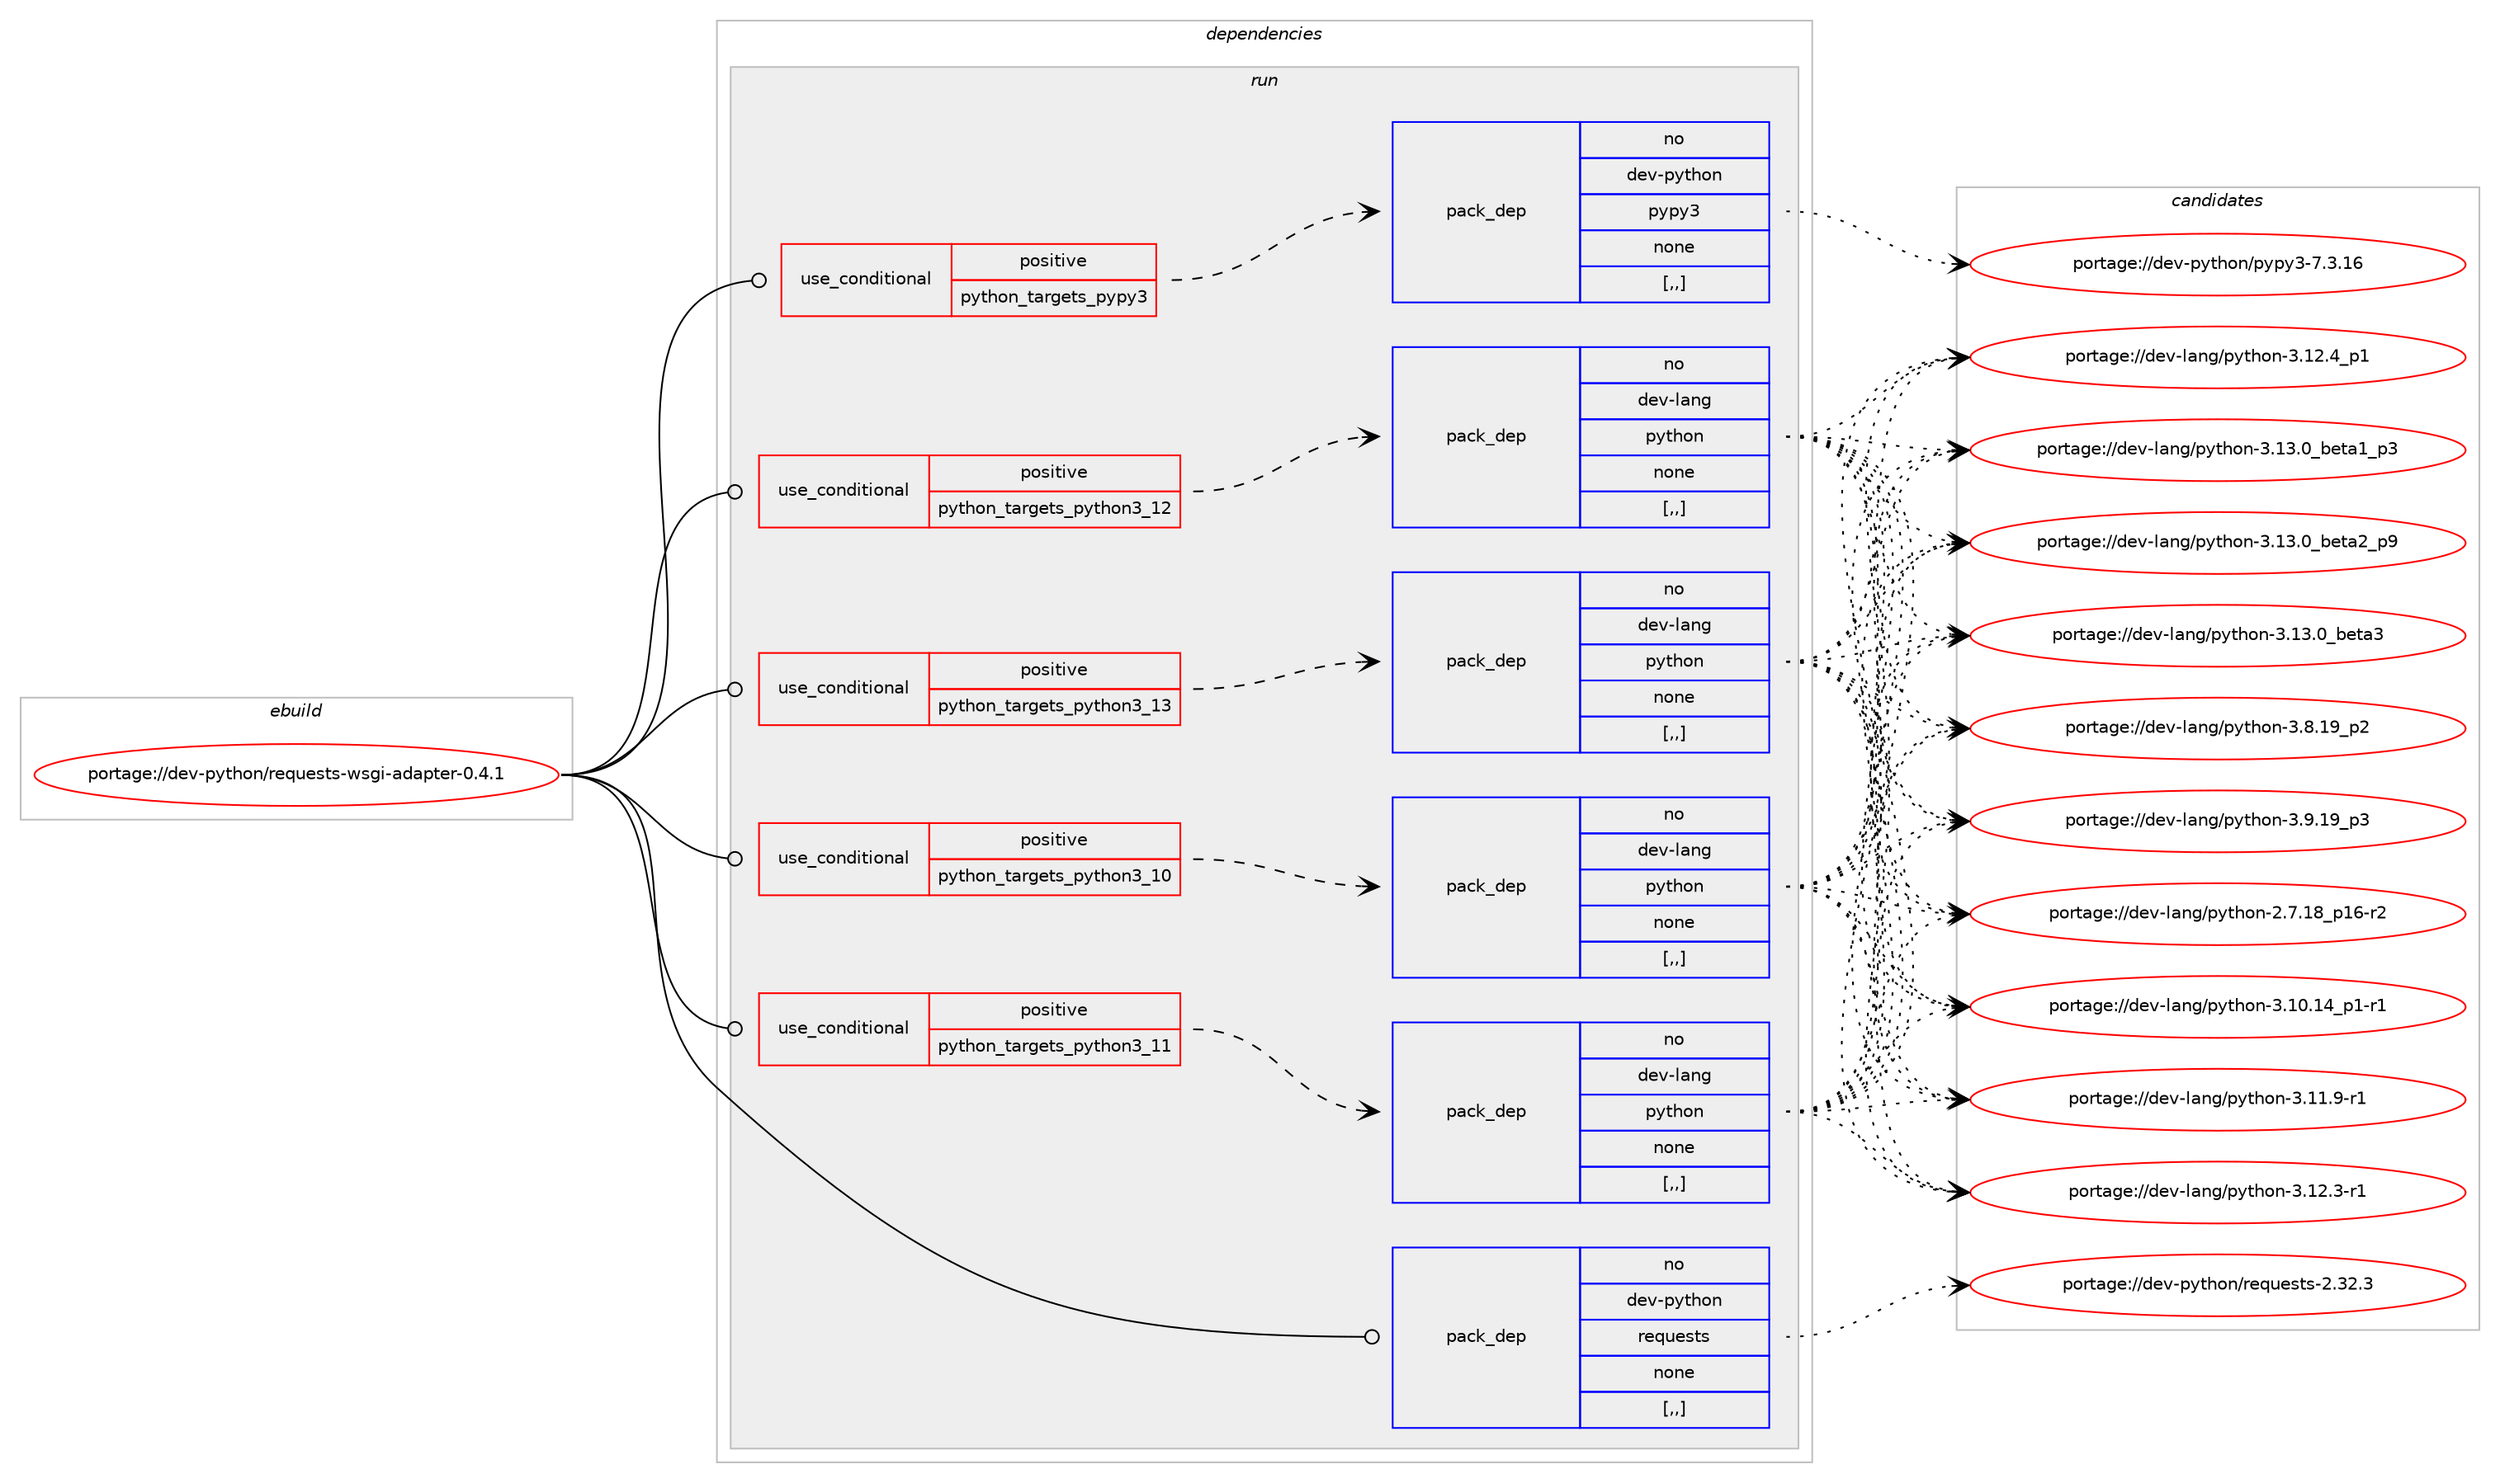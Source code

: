 digraph prolog {

# *************
# Graph options
# *************

newrank=true;
concentrate=true;
compound=true;
graph [rankdir=LR,fontname=Helvetica,fontsize=10,ranksep=1.5];#, ranksep=2.5, nodesep=0.2];
edge  [arrowhead=vee];
node  [fontname=Helvetica,fontsize=10];

# **********
# The ebuild
# **********

subgraph cluster_leftcol {
color=gray;
rank=same;
label=<<i>ebuild</i>>;
id [label="portage://dev-python/requests-wsgi-adapter-0.4.1", color=red, width=4, href="../dev-python/requests-wsgi-adapter-0.4.1.svg"];
}

# ****************
# The dependencies
# ****************

subgraph cluster_midcol {
color=gray;
label=<<i>dependencies</i>>;
subgraph cluster_compile {
fillcolor="#eeeeee";
style=filled;
label=<<i>compile</i>>;
}
subgraph cluster_compileandrun {
fillcolor="#eeeeee";
style=filled;
label=<<i>compile and run</i>>;
}
subgraph cluster_run {
fillcolor="#eeeeee";
style=filled;
label=<<i>run</i>>;
subgraph cond37779 {
dependency157901 [label=<<TABLE BORDER="0" CELLBORDER="1" CELLSPACING="0" CELLPADDING="4"><TR><TD ROWSPAN="3" CELLPADDING="10">use_conditional</TD></TR><TR><TD>positive</TD></TR><TR><TD>python_targets_pypy3</TD></TR></TABLE>>, shape=none, color=red];
subgraph pack118884 {
dependency157902 [label=<<TABLE BORDER="0" CELLBORDER="1" CELLSPACING="0" CELLPADDING="4" WIDTH="220"><TR><TD ROWSPAN="6" CELLPADDING="30">pack_dep</TD></TR><TR><TD WIDTH="110">no</TD></TR><TR><TD>dev-python</TD></TR><TR><TD>pypy3</TD></TR><TR><TD>none</TD></TR><TR><TD>[,,]</TD></TR></TABLE>>, shape=none, color=blue];
}
dependency157901:e -> dependency157902:w [weight=20,style="dashed",arrowhead="vee"];
}
id:e -> dependency157901:w [weight=20,style="solid",arrowhead="odot"];
subgraph cond37780 {
dependency157903 [label=<<TABLE BORDER="0" CELLBORDER="1" CELLSPACING="0" CELLPADDING="4"><TR><TD ROWSPAN="3" CELLPADDING="10">use_conditional</TD></TR><TR><TD>positive</TD></TR><TR><TD>python_targets_python3_10</TD></TR></TABLE>>, shape=none, color=red];
subgraph pack118885 {
dependency157904 [label=<<TABLE BORDER="0" CELLBORDER="1" CELLSPACING="0" CELLPADDING="4" WIDTH="220"><TR><TD ROWSPAN="6" CELLPADDING="30">pack_dep</TD></TR><TR><TD WIDTH="110">no</TD></TR><TR><TD>dev-lang</TD></TR><TR><TD>python</TD></TR><TR><TD>none</TD></TR><TR><TD>[,,]</TD></TR></TABLE>>, shape=none, color=blue];
}
dependency157903:e -> dependency157904:w [weight=20,style="dashed",arrowhead="vee"];
}
id:e -> dependency157903:w [weight=20,style="solid",arrowhead="odot"];
subgraph cond37781 {
dependency157905 [label=<<TABLE BORDER="0" CELLBORDER="1" CELLSPACING="0" CELLPADDING="4"><TR><TD ROWSPAN="3" CELLPADDING="10">use_conditional</TD></TR><TR><TD>positive</TD></TR><TR><TD>python_targets_python3_11</TD></TR></TABLE>>, shape=none, color=red];
subgraph pack118886 {
dependency157906 [label=<<TABLE BORDER="0" CELLBORDER="1" CELLSPACING="0" CELLPADDING="4" WIDTH="220"><TR><TD ROWSPAN="6" CELLPADDING="30">pack_dep</TD></TR><TR><TD WIDTH="110">no</TD></TR><TR><TD>dev-lang</TD></TR><TR><TD>python</TD></TR><TR><TD>none</TD></TR><TR><TD>[,,]</TD></TR></TABLE>>, shape=none, color=blue];
}
dependency157905:e -> dependency157906:w [weight=20,style="dashed",arrowhead="vee"];
}
id:e -> dependency157905:w [weight=20,style="solid",arrowhead="odot"];
subgraph cond37782 {
dependency157907 [label=<<TABLE BORDER="0" CELLBORDER="1" CELLSPACING="0" CELLPADDING="4"><TR><TD ROWSPAN="3" CELLPADDING="10">use_conditional</TD></TR><TR><TD>positive</TD></TR><TR><TD>python_targets_python3_12</TD></TR></TABLE>>, shape=none, color=red];
subgraph pack118887 {
dependency157908 [label=<<TABLE BORDER="0" CELLBORDER="1" CELLSPACING="0" CELLPADDING="4" WIDTH="220"><TR><TD ROWSPAN="6" CELLPADDING="30">pack_dep</TD></TR><TR><TD WIDTH="110">no</TD></TR><TR><TD>dev-lang</TD></TR><TR><TD>python</TD></TR><TR><TD>none</TD></TR><TR><TD>[,,]</TD></TR></TABLE>>, shape=none, color=blue];
}
dependency157907:e -> dependency157908:w [weight=20,style="dashed",arrowhead="vee"];
}
id:e -> dependency157907:w [weight=20,style="solid",arrowhead="odot"];
subgraph cond37783 {
dependency157909 [label=<<TABLE BORDER="0" CELLBORDER="1" CELLSPACING="0" CELLPADDING="4"><TR><TD ROWSPAN="3" CELLPADDING="10">use_conditional</TD></TR><TR><TD>positive</TD></TR><TR><TD>python_targets_python3_13</TD></TR></TABLE>>, shape=none, color=red];
subgraph pack118888 {
dependency157910 [label=<<TABLE BORDER="0" CELLBORDER="1" CELLSPACING="0" CELLPADDING="4" WIDTH="220"><TR><TD ROWSPAN="6" CELLPADDING="30">pack_dep</TD></TR><TR><TD WIDTH="110">no</TD></TR><TR><TD>dev-lang</TD></TR><TR><TD>python</TD></TR><TR><TD>none</TD></TR><TR><TD>[,,]</TD></TR></TABLE>>, shape=none, color=blue];
}
dependency157909:e -> dependency157910:w [weight=20,style="dashed",arrowhead="vee"];
}
id:e -> dependency157909:w [weight=20,style="solid",arrowhead="odot"];
subgraph pack118889 {
dependency157911 [label=<<TABLE BORDER="0" CELLBORDER="1" CELLSPACING="0" CELLPADDING="4" WIDTH="220"><TR><TD ROWSPAN="6" CELLPADDING="30">pack_dep</TD></TR><TR><TD WIDTH="110">no</TD></TR><TR><TD>dev-python</TD></TR><TR><TD>requests</TD></TR><TR><TD>none</TD></TR><TR><TD>[,,]</TD></TR></TABLE>>, shape=none, color=blue];
}
id:e -> dependency157911:w [weight=20,style="solid",arrowhead="odot"];
}
}

# **************
# The candidates
# **************

subgraph cluster_choices {
rank=same;
color=gray;
label=<<i>candidates</i>>;

subgraph choice118884 {
color=black;
nodesep=1;
choice10010111845112121116104111110471121211121215145554651464954 [label="portage://dev-python/pypy3-7.3.16", color=red, width=4,href="../dev-python/pypy3-7.3.16.svg"];
dependency157902:e -> choice10010111845112121116104111110471121211121215145554651464954:w [style=dotted,weight="100"];
}
subgraph choice118885 {
color=black;
nodesep=1;
choice100101118451089711010347112121116104111110455046554649569511249544511450 [label="portage://dev-lang/python-2.7.18_p16-r2", color=red, width=4,href="../dev-lang/python-2.7.18_p16-r2.svg"];
choice100101118451089711010347112121116104111110455146494846495295112494511449 [label="portage://dev-lang/python-3.10.14_p1-r1", color=red, width=4,href="../dev-lang/python-3.10.14_p1-r1.svg"];
choice100101118451089711010347112121116104111110455146494946574511449 [label="portage://dev-lang/python-3.11.9-r1", color=red, width=4,href="../dev-lang/python-3.11.9-r1.svg"];
choice100101118451089711010347112121116104111110455146495046514511449 [label="portage://dev-lang/python-3.12.3-r1", color=red, width=4,href="../dev-lang/python-3.12.3-r1.svg"];
choice100101118451089711010347112121116104111110455146495046529511249 [label="portage://dev-lang/python-3.12.4_p1", color=red, width=4,href="../dev-lang/python-3.12.4_p1.svg"];
choice10010111845108971101034711212111610411111045514649514648959810111697499511251 [label="portage://dev-lang/python-3.13.0_beta1_p3", color=red, width=4,href="../dev-lang/python-3.13.0_beta1_p3.svg"];
choice10010111845108971101034711212111610411111045514649514648959810111697509511257 [label="portage://dev-lang/python-3.13.0_beta2_p9", color=red, width=4,href="../dev-lang/python-3.13.0_beta2_p9.svg"];
choice1001011184510897110103471121211161041111104551464951464895981011169751 [label="portage://dev-lang/python-3.13.0_beta3", color=red, width=4,href="../dev-lang/python-3.13.0_beta3.svg"];
choice100101118451089711010347112121116104111110455146564649579511250 [label="portage://dev-lang/python-3.8.19_p2", color=red, width=4,href="../dev-lang/python-3.8.19_p2.svg"];
choice100101118451089711010347112121116104111110455146574649579511251 [label="portage://dev-lang/python-3.9.19_p3", color=red, width=4,href="../dev-lang/python-3.9.19_p3.svg"];
dependency157904:e -> choice100101118451089711010347112121116104111110455046554649569511249544511450:w [style=dotted,weight="100"];
dependency157904:e -> choice100101118451089711010347112121116104111110455146494846495295112494511449:w [style=dotted,weight="100"];
dependency157904:e -> choice100101118451089711010347112121116104111110455146494946574511449:w [style=dotted,weight="100"];
dependency157904:e -> choice100101118451089711010347112121116104111110455146495046514511449:w [style=dotted,weight="100"];
dependency157904:e -> choice100101118451089711010347112121116104111110455146495046529511249:w [style=dotted,weight="100"];
dependency157904:e -> choice10010111845108971101034711212111610411111045514649514648959810111697499511251:w [style=dotted,weight="100"];
dependency157904:e -> choice10010111845108971101034711212111610411111045514649514648959810111697509511257:w [style=dotted,weight="100"];
dependency157904:e -> choice1001011184510897110103471121211161041111104551464951464895981011169751:w [style=dotted,weight="100"];
dependency157904:e -> choice100101118451089711010347112121116104111110455146564649579511250:w [style=dotted,weight="100"];
dependency157904:e -> choice100101118451089711010347112121116104111110455146574649579511251:w [style=dotted,weight="100"];
}
subgraph choice118886 {
color=black;
nodesep=1;
choice100101118451089711010347112121116104111110455046554649569511249544511450 [label="portage://dev-lang/python-2.7.18_p16-r2", color=red, width=4,href="../dev-lang/python-2.7.18_p16-r2.svg"];
choice100101118451089711010347112121116104111110455146494846495295112494511449 [label="portage://dev-lang/python-3.10.14_p1-r1", color=red, width=4,href="../dev-lang/python-3.10.14_p1-r1.svg"];
choice100101118451089711010347112121116104111110455146494946574511449 [label="portage://dev-lang/python-3.11.9-r1", color=red, width=4,href="../dev-lang/python-3.11.9-r1.svg"];
choice100101118451089711010347112121116104111110455146495046514511449 [label="portage://dev-lang/python-3.12.3-r1", color=red, width=4,href="../dev-lang/python-3.12.3-r1.svg"];
choice100101118451089711010347112121116104111110455146495046529511249 [label="portage://dev-lang/python-3.12.4_p1", color=red, width=4,href="../dev-lang/python-3.12.4_p1.svg"];
choice10010111845108971101034711212111610411111045514649514648959810111697499511251 [label="portage://dev-lang/python-3.13.0_beta1_p3", color=red, width=4,href="../dev-lang/python-3.13.0_beta1_p3.svg"];
choice10010111845108971101034711212111610411111045514649514648959810111697509511257 [label="portage://dev-lang/python-3.13.0_beta2_p9", color=red, width=4,href="../dev-lang/python-3.13.0_beta2_p9.svg"];
choice1001011184510897110103471121211161041111104551464951464895981011169751 [label="portage://dev-lang/python-3.13.0_beta3", color=red, width=4,href="../dev-lang/python-3.13.0_beta3.svg"];
choice100101118451089711010347112121116104111110455146564649579511250 [label="portage://dev-lang/python-3.8.19_p2", color=red, width=4,href="../dev-lang/python-3.8.19_p2.svg"];
choice100101118451089711010347112121116104111110455146574649579511251 [label="portage://dev-lang/python-3.9.19_p3", color=red, width=4,href="../dev-lang/python-3.9.19_p3.svg"];
dependency157906:e -> choice100101118451089711010347112121116104111110455046554649569511249544511450:w [style=dotted,weight="100"];
dependency157906:e -> choice100101118451089711010347112121116104111110455146494846495295112494511449:w [style=dotted,weight="100"];
dependency157906:e -> choice100101118451089711010347112121116104111110455146494946574511449:w [style=dotted,weight="100"];
dependency157906:e -> choice100101118451089711010347112121116104111110455146495046514511449:w [style=dotted,weight="100"];
dependency157906:e -> choice100101118451089711010347112121116104111110455146495046529511249:w [style=dotted,weight="100"];
dependency157906:e -> choice10010111845108971101034711212111610411111045514649514648959810111697499511251:w [style=dotted,weight="100"];
dependency157906:e -> choice10010111845108971101034711212111610411111045514649514648959810111697509511257:w [style=dotted,weight="100"];
dependency157906:e -> choice1001011184510897110103471121211161041111104551464951464895981011169751:w [style=dotted,weight="100"];
dependency157906:e -> choice100101118451089711010347112121116104111110455146564649579511250:w [style=dotted,weight="100"];
dependency157906:e -> choice100101118451089711010347112121116104111110455146574649579511251:w [style=dotted,weight="100"];
}
subgraph choice118887 {
color=black;
nodesep=1;
choice100101118451089711010347112121116104111110455046554649569511249544511450 [label="portage://dev-lang/python-2.7.18_p16-r2", color=red, width=4,href="../dev-lang/python-2.7.18_p16-r2.svg"];
choice100101118451089711010347112121116104111110455146494846495295112494511449 [label="portage://dev-lang/python-3.10.14_p1-r1", color=red, width=4,href="../dev-lang/python-3.10.14_p1-r1.svg"];
choice100101118451089711010347112121116104111110455146494946574511449 [label="portage://dev-lang/python-3.11.9-r1", color=red, width=4,href="../dev-lang/python-3.11.9-r1.svg"];
choice100101118451089711010347112121116104111110455146495046514511449 [label="portage://dev-lang/python-3.12.3-r1", color=red, width=4,href="../dev-lang/python-3.12.3-r1.svg"];
choice100101118451089711010347112121116104111110455146495046529511249 [label="portage://dev-lang/python-3.12.4_p1", color=red, width=4,href="../dev-lang/python-3.12.4_p1.svg"];
choice10010111845108971101034711212111610411111045514649514648959810111697499511251 [label="portage://dev-lang/python-3.13.0_beta1_p3", color=red, width=4,href="../dev-lang/python-3.13.0_beta1_p3.svg"];
choice10010111845108971101034711212111610411111045514649514648959810111697509511257 [label="portage://dev-lang/python-3.13.0_beta2_p9", color=red, width=4,href="../dev-lang/python-3.13.0_beta2_p9.svg"];
choice1001011184510897110103471121211161041111104551464951464895981011169751 [label="portage://dev-lang/python-3.13.0_beta3", color=red, width=4,href="../dev-lang/python-3.13.0_beta3.svg"];
choice100101118451089711010347112121116104111110455146564649579511250 [label="portage://dev-lang/python-3.8.19_p2", color=red, width=4,href="../dev-lang/python-3.8.19_p2.svg"];
choice100101118451089711010347112121116104111110455146574649579511251 [label="portage://dev-lang/python-3.9.19_p3", color=red, width=4,href="../dev-lang/python-3.9.19_p3.svg"];
dependency157908:e -> choice100101118451089711010347112121116104111110455046554649569511249544511450:w [style=dotted,weight="100"];
dependency157908:e -> choice100101118451089711010347112121116104111110455146494846495295112494511449:w [style=dotted,weight="100"];
dependency157908:e -> choice100101118451089711010347112121116104111110455146494946574511449:w [style=dotted,weight="100"];
dependency157908:e -> choice100101118451089711010347112121116104111110455146495046514511449:w [style=dotted,weight="100"];
dependency157908:e -> choice100101118451089711010347112121116104111110455146495046529511249:w [style=dotted,weight="100"];
dependency157908:e -> choice10010111845108971101034711212111610411111045514649514648959810111697499511251:w [style=dotted,weight="100"];
dependency157908:e -> choice10010111845108971101034711212111610411111045514649514648959810111697509511257:w [style=dotted,weight="100"];
dependency157908:e -> choice1001011184510897110103471121211161041111104551464951464895981011169751:w [style=dotted,weight="100"];
dependency157908:e -> choice100101118451089711010347112121116104111110455146564649579511250:w [style=dotted,weight="100"];
dependency157908:e -> choice100101118451089711010347112121116104111110455146574649579511251:w [style=dotted,weight="100"];
}
subgraph choice118888 {
color=black;
nodesep=1;
choice100101118451089711010347112121116104111110455046554649569511249544511450 [label="portage://dev-lang/python-2.7.18_p16-r2", color=red, width=4,href="../dev-lang/python-2.7.18_p16-r2.svg"];
choice100101118451089711010347112121116104111110455146494846495295112494511449 [label="portage://dev-lang/python-3.10.14_p1-r1", color=red, width=4,href="../dev-lang/python-3.10.14_p1-r1.svg"];
choice100101118451089711010347112121116104111110455146494946574511449 [label="portage://dev-lang/python-3.11.9-r1", color=red, width=4,href="../dev-lang/python-3.11.9-r1.svg"];
choice100101118451089711010347112121116104111110455146495046514511449 [label="portage://dev-lang/python-3.12.3-r1", color=red, width=4,href="../dev-lang/python-3.12.3-r1.svg"];
choice100101118451089711010347112121116104111110455146495046529511249 [label="portage://dev-lang/python-3.12.4_p1", color=red, width=4,href="../dev-lang/python-3.12.4_p1.svg"];
choice10010111845108971101034711212111610411111045514649514648959810111697499511251 [label="portage://dev-lang/python-3.13.0_beta1_p3", color=red, width=4,href="../dev-lang/python-3.13.0_beta1_p3.svg"];
choice10010111845108971101034711212111610411111045514649514648959810111697509511257 [label="portage://dev-lang/python-3.13.0_beta2_p9", color=red, width=4,href="../dev-lang/python-3.13.0_beta2_p9.svg"];
choice1001011184510897110103471121211161041111104551464951464895981011169751 [label="portage://dev-lang/python-3.13.0_beta3", color=red, width=4,href="../dev-lang/python-3.13.0_beta3.svg"];
choice100101118451089711010347112121116104111110455146564649579511250 [label="portage://dev-lang/python-3.8.19_p2", color=red, width=4,href="../dev-lang/python-3.8.19_p2.svg"];
choice100101118451089711010347112121116104111110455146574649579511251 [label="portage://dev-lang/python-3.9.19_p3", color=red, width=4,href="../dev-lang/python-3.9.19_p3.svg"];
dependency157910:e -> choice100101118451089711010347112121116104111110455046554649569511249544511450:w [style=dotted,weight="100"];
dependency157910:e -> choice100101118451089711010347112121116104111110455146494846495295112494511449:w [style=dotted,weight="100"];
dependency157910:e -> choice100101118451089711010347112121116104111110455146494946574511449:w [style=dotted,weight="100"];
dependency157910:e -> choice100101118451089711010347112121116104111110455146495046514511449:w [style=dotted,weight="100"];
dependency157910:e -> choice100101118451089711010347112121116104111110455146495046529511249:w [style=dotted,weight="100"];
dependency157910:e -> choice10010111845108971101034711212111610411111045514649514648959810111697499511251:w [style=dotted,weight="100"];
dependency157910:e -> choice10010111845108971101034711212111610411111045514649514648959810111697509511257:w [style=dotted,weight="100"];
dependency157910:e -> choice1001011184510897110103471121211161041111104551464951464895981011169751:w [style=dotted,weight="100"];
dependency157910:e -> choice100101118451089711010347112121116104111110455146564649579511250:w [style=dotted,weight="100"];
dependency157910:e -> choice100101118451089711010347112121116104111110455146574649579511251:w [style=dotted,weight="100"];
}
subgraph choice118889 {
color=black;
nodesep=1;
choice100101118451121211161041111104711410111311710111511611545504651504651 [label="portage://dev-python/requests-2.32.3", color=red, width=4,href="../dev-python/requests-2.32.3.svg"];
dependency157911:e -> choice100101118451121211161041111104711410111311710111511611545504651504651:w [style=dotted,weight="100"];
}
}

}
